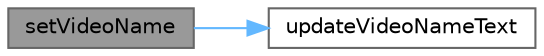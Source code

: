 digraph "setVideoName"
{
 // LATEX_PDF_SIZE
  bgcolor="transparent";
  edge [fontname=Helvetica,fontsize=10,labelfontname=Helvetica,labelfontsize=10];
  node [fontname=Helvetica,fontsize=10,shape=box,height=0.2,width=0.4];
  rankdir="LR";
  Node1 [id="Node000001",label="setVideoName",height=0.2,width=0.4,color="gray40", fillcolor="grey60", style="filled", fontcolor="black",tooltip="设置视频名称"];
  Node1 -> Node2 [id="edge1_Node000001_Node000002",color="steelblue1",style="solid",tooltip=" "];
  Node2 [id="Node000002",label="updateVideoNameText",height=0.2,width=0.4,color="grey40", fillcolor="white", style="filled",URL="$class_music_repo_video.html#ad348df3dcade07302ca6160c721c8f98",tooltip="更新视频名称文本"];
}
